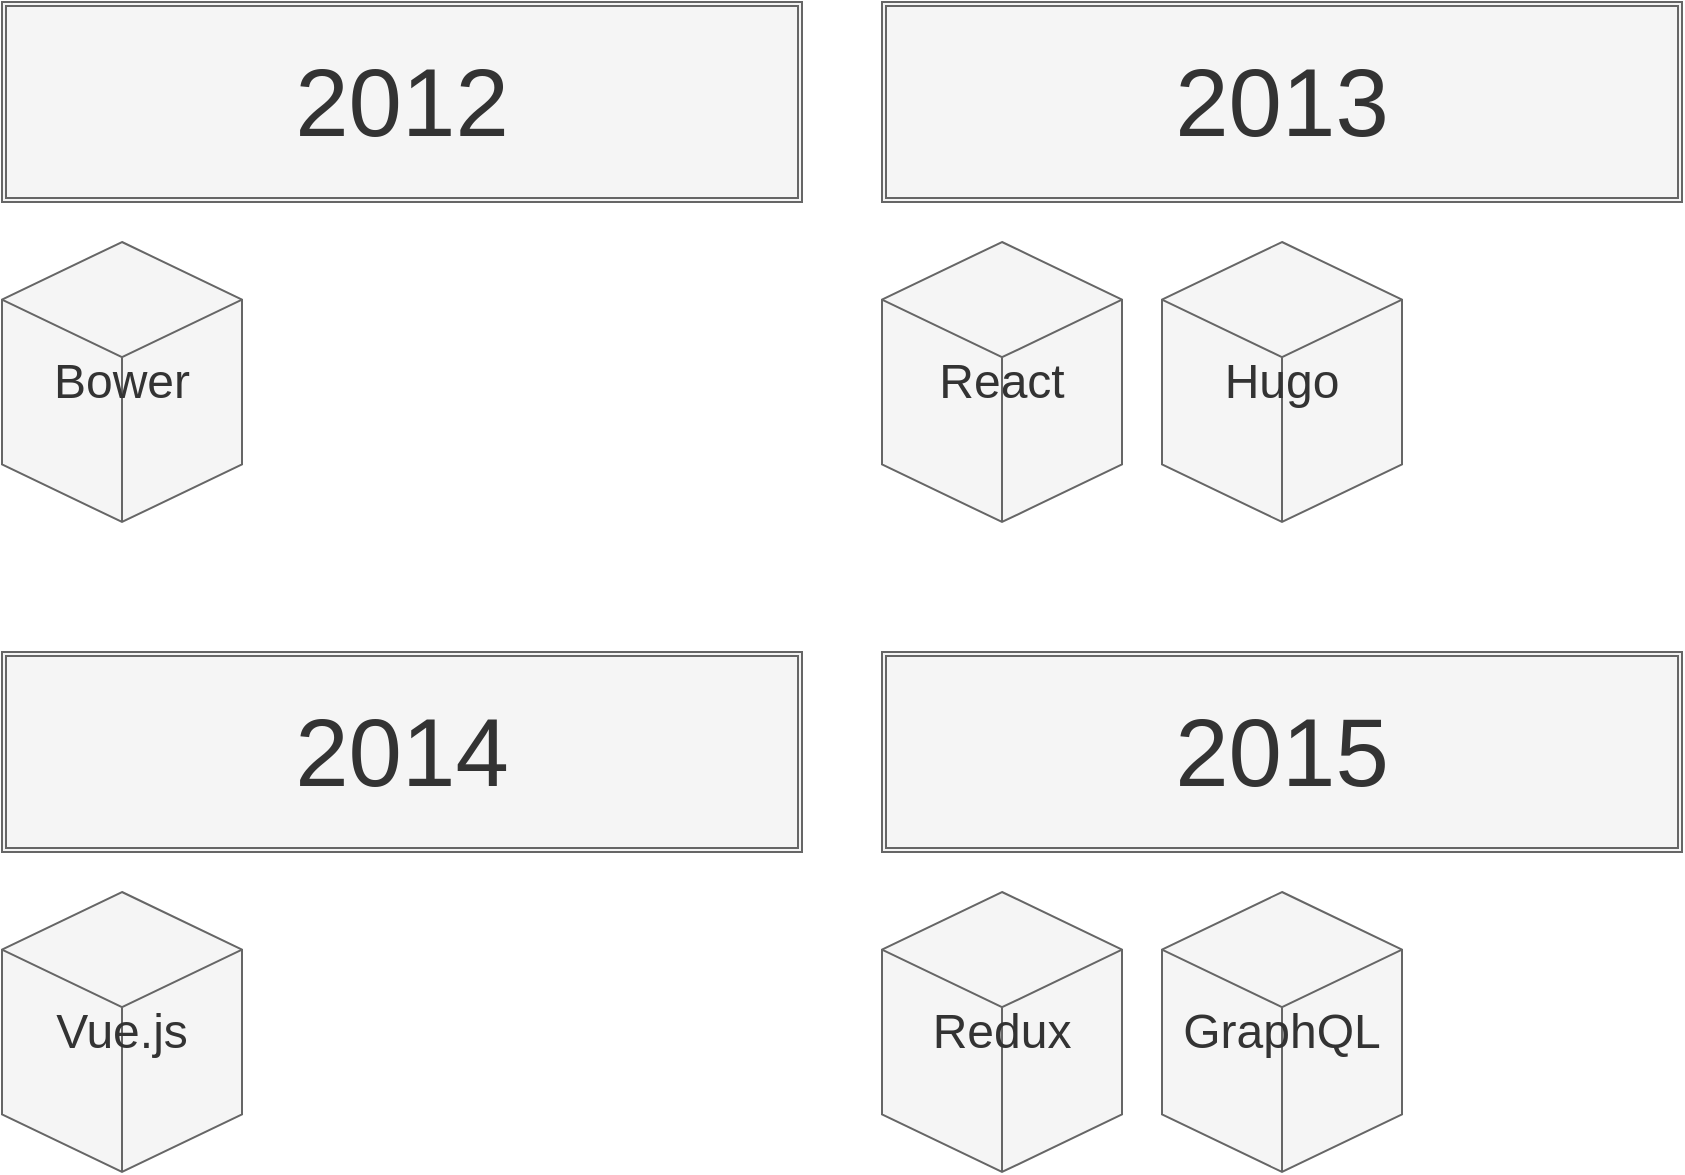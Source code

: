 <mxfile>
    <diagram id="LNP9S4-BVpzVc-00VTwb" name="Page-1">
        <mxGraphModel dx="1503" dy="1003" grid="1" gridSize="10" guides="1" tooltips="1" connect="1" arrows="1" fold="1" page="1" pageScale="1" pageWidth="850" pageHeight="1100" math="0" shadow="0">
            <root>
                <mxCell id="0"/>
                <mxCell id="1" parent="0"/>
                <mxCell id="97" value="&lt;font style=&quot;font-size: 48px&quot;&gt;2012&lt;/font&gt;" style="shape=ext;double=1;rounded=0;whiteSpace=wrap;html=1;shadow=0;sketch=0;fillColor=#f5f5f5;strokeColor=#666666;fontColor=#333333;" parent="1" vertex="1">
                    <mxGeometry width="400" height="100" as="geometry"/>
                </mxCell>
                <mxCell id="98" value="&lt;font style=&quot;font-size: 24px&quot;&gt;Bower&lt;/font&gt;" style="html=1;whiteSpace=wrap;shape=isoCube2;backgroundOutline=1;isoAngle=15;shadow=0;sketch=0;fillColor=#f5f5f5;strokeColor=#666666;fontColor=#333333;" parent="1" vertex="1">
                    <mxGeometry y="120" width="120" height="140" as="geometry"/>
                </mxCell>
                <mxCell id="100" value="&lt;font style=&quot;font-size: 48px&quot;&gt;2013&lt;/font&gt;" style="shape=ext;double=1;rounded=0;whiteSpace=wrap;html=1;shadow=0;sketch=0;fillColor=#f5f5f5;strokeColor=#666666;fontColor=#333333;" parent="1" vertex="1">
                    <mxGeometry x="440" width="400" height="100" as="geometry"/>
                </mxCell>
                <mxCell id="102" value="&lt;font style=&quot;font-size: 24px&quot;&gt;React&lt;/font&gt;" style="html=1;whiteSpace=wrap;shape=isoCube2;backgroundOutline=1;isoAngle=15;shadow=0;sketch=0;fillColor=#f5f5f5;strokeColor=#666666;fontColor=#333333;" parent="1" vertex="1">
                    <mxGeometry x="440" y="120" width="120" height="140" as="geometry"/>
                </mxCell>
                <mxCell id="104" value="&lt;font style=&quot;font-size: 48px&quot;&gt;2014&lt;/font&gt;" style="shape=ext;double=1;rounded=0;whiteSpace=wrap;html=1;shadow=0;sketch=0;fillColor=#f5f5f5;strokeColor=#666666;fontColor=#333333;" parent="1" vertex="1">
                    <mxGeometry y="325" width="400" height="100" as="geometry"/>
                </mxCell>
                <mxCell id="105" value="&lt;font style=&quot;font-size: 24px&quot;&gt;Vue.js&lt;/font&gt;" style="html=1;whiteSpace=wrap;shape=isoCube2;backgroundOutline=1;isoAngle=15;shadow=0;sketch=0;fillColor=#f5f5f5;strokeColor=#666666;fontColor=#333333;" parent="1" vertex="1">
                    <mxGeometry y="445" width="120" height="140" as="geometry"/>
                </mxCell>
                <mxCell id="106" value="&lt;font style=&quot;font-size: 48px&quot;&gt;2015&lt;/font&gt;" style="shape=ext;double=1;rounded=0;whiteSpace=wrap;html=1;shadow=0;sketch=0;fillColor=#f5f5f5;strokeColor=#666666;fontColor=#333333;" parent="1" vertex="1">
                    <mxGeometry x="440" y="325" width="400" height="100" as="geometry"/>
                </mxCell>
                <mxCell id="107" value="&lt;font style=&quot;font-size: 24px&quot;&gt;Redux&lt;/font&gt;" style="html=1;whiteSpace=wrap;shape=isoCube2;backgroundOutline=1;isoAngle=15;shadow=0;sketch=0;fillColor=#f5f5f5;strokeColor=#666666;fontColor=#333333;" parent="1" vertex="1">
                    <mxGeometry x="440" y="445" width="120" height="140" as="geometry"/>
                </mxCell>
                <mxCell id="108" value="&lt;font style=&quot;font-size: 24px&quot;&gt;GraphQL&lt;/font&gt;" style="html=1;whiteSpace=wrap;shape=isoCube2;backgroundOutline=1;isoAngle=15;shadow=0;sketch=0;fillColor=#f5f5f5;strokeColor=#666666;fontColor=#333333;" parent="1" vertex="1">
                    <mxGeometry x="580" y="445" width="120" height="140" as="geometry"/>
                </mxCell>
                <mxCell id="109" value="&lt;font style=&quot;font-size: 24px&quot;&gt;Hugo&lt;/font&gt;" style="html=1;whiteSpace=wrap;shape=isoCube2;backgroundOutline=1;isoAngle=15;shadow=0;sketch=0;fillColor=#f5f5f5;strokeColor=#666666;fontColor=#333333;" vertex="1" parent="1">
                    <mxGeometry x="580" y="120" width="120" height="140" as="geometry"/>
                </mxCell>
            </root>
        </mxGraphModel>
    </diagram>
</mxfile>